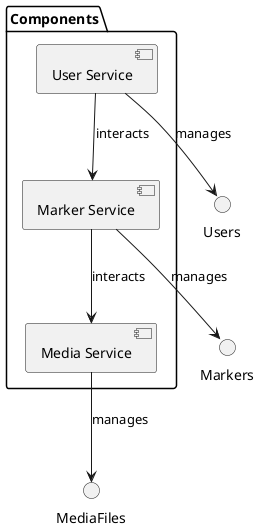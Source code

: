 @startuml
skinparam class {
    BackgroundColor #f0f0f0
    BorderColor #333333
    BorderThickness 1
}

package "Components" {
    [User Service] as UserService
    [Marker Service] as MarkerService
    [Media Service] as MediaService
}
UserService --> Users : manages
MarkerService --> Markers : manages
MediaService --> MediaFiles : manages
UserService --> MarkerService : interacts
MarkerService --> MediaService : interacts

@enduml
